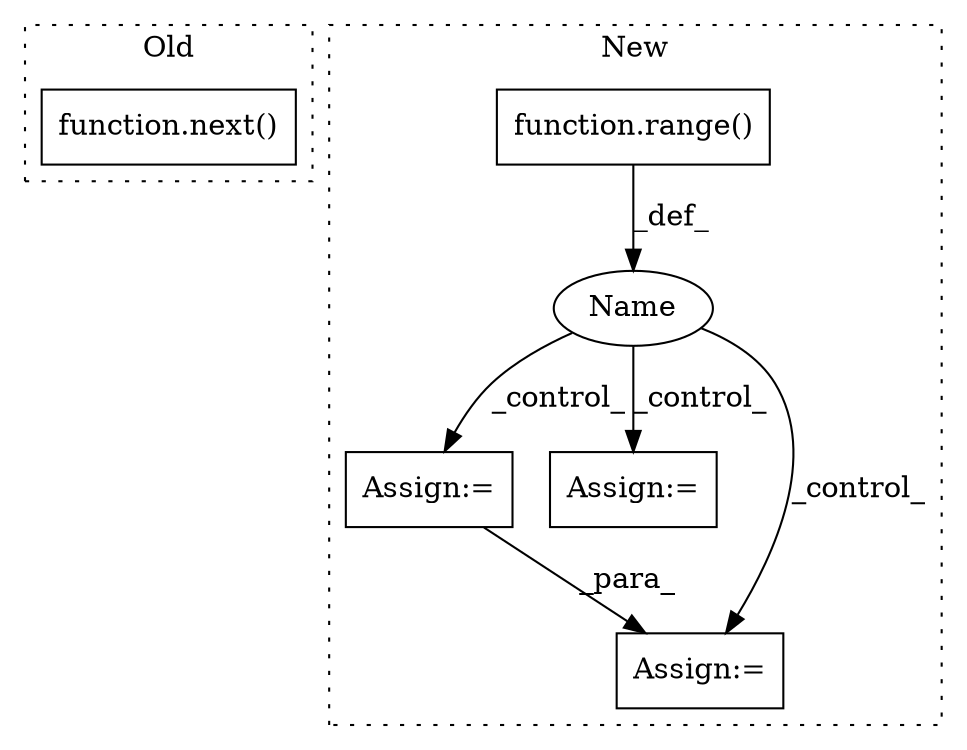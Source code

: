 digraph G {
subgraph cluster0 {
1 [label="function.next()" a="75" s="5132,5165" l="5,1" shape="box"];
label = "Old";
style="dotted";
}
subgraph cluster1 {
2 [label="function.range()" a="75" s="5245,5279" l="6,1" shape="box"];
3 [label="Assign:=" a="68" s="5758" l="3" shape="box"];
4 [label="Assign:=" a="68" s="5554" l="3" shape="box"];
5 [label="Assign:=" a="68" s="5841" l="3" shape="box"];
6 [label="Name" a="87" s="5233" l="8" shape="ellipse"];
label = "New";
style="dotted";
}
2 -> 6 [label="_def_"];
3 -> 5 [label="_para_"];
6 -> 5 [label="_control_"];
6 -> 4 [label="_control_"];
6 -> 3 [label="_control_"];
}